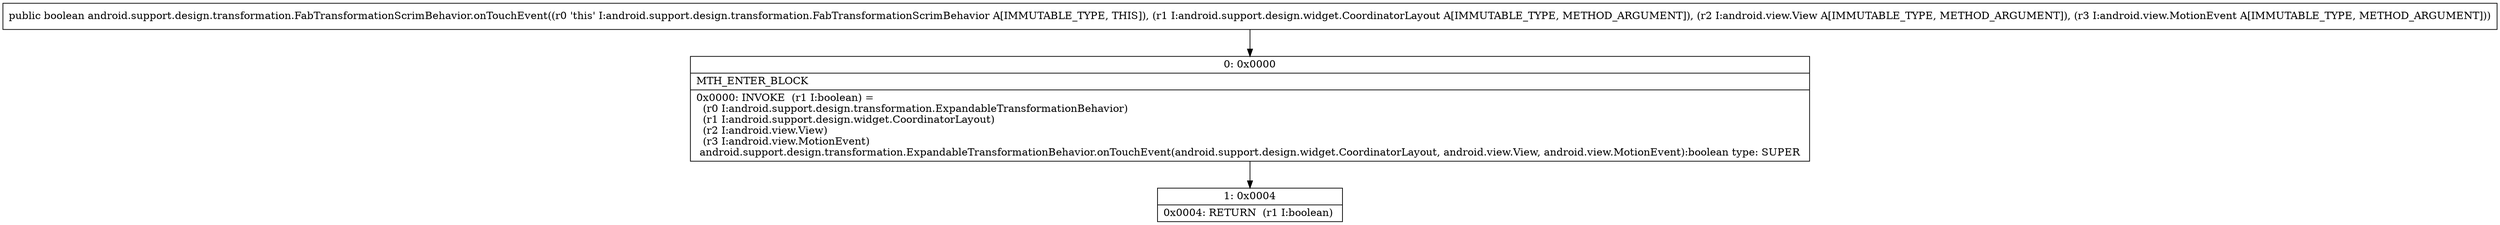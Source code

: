 digraph "CFG forandroid.support.design.transformation.FabTransformationScrimBehavior.onTouchEvent(Landroid\/support\/design\/widget\/CoordinatorLayout;Landroid\/view\/View;Landroid\/view\/MotionEvent;)Z" {
Node_0 [shape=record,label="{0\:\ 0x0000|MTH_ENTER_BLOCK\l|0x0000: INVOKE  (r1 I:boolean) = \l  (r0 I:android.support.design.transformation.ExpandableTransformationBehavior)\l  (r1 I:android.support.design.widget.CoordinatorLayout)\l  (r2 I:android.view.View)\l  (r3 I:android.view.MotionEvent)\l android.support.design.transformation.ExpandableTransformationBehavior.onTouchEvent(android.support.design.widget.CoordinatorLayout, android.view.View, android.view.MotionEvent):boolean type: SUPER \l}"];
Node_1 [shape=record,label="{1\:\ 0x0004|0x0004: RETURN  (r1 I:boolean) \l}"];
MethodNode[shape=record,label="{public boolean android.support.design.transformation.FabTransformationScrimBehavior.onTouchEvent((r0 'this' I:android.support.design.transformation.FabTransformationScrimBehavior A[IMMUTABLE_TYPE, THIS]), (r1 I:android.support.design.widget.CoordinatorLayout A[IMMUTABLE_TYPE, METHOD_ARGUMENT]), (r2 I:android.view.View A[IMMUTABLE_TYPE, METHOD_ARGUMENT]), (r3 I:android.view.MotionEvent A[IMMUTABLE_TYPE, METHOD_ARGUMENT])) }"];
MethodNode -> Node_0;
Node_0 -> Node_1;
}


